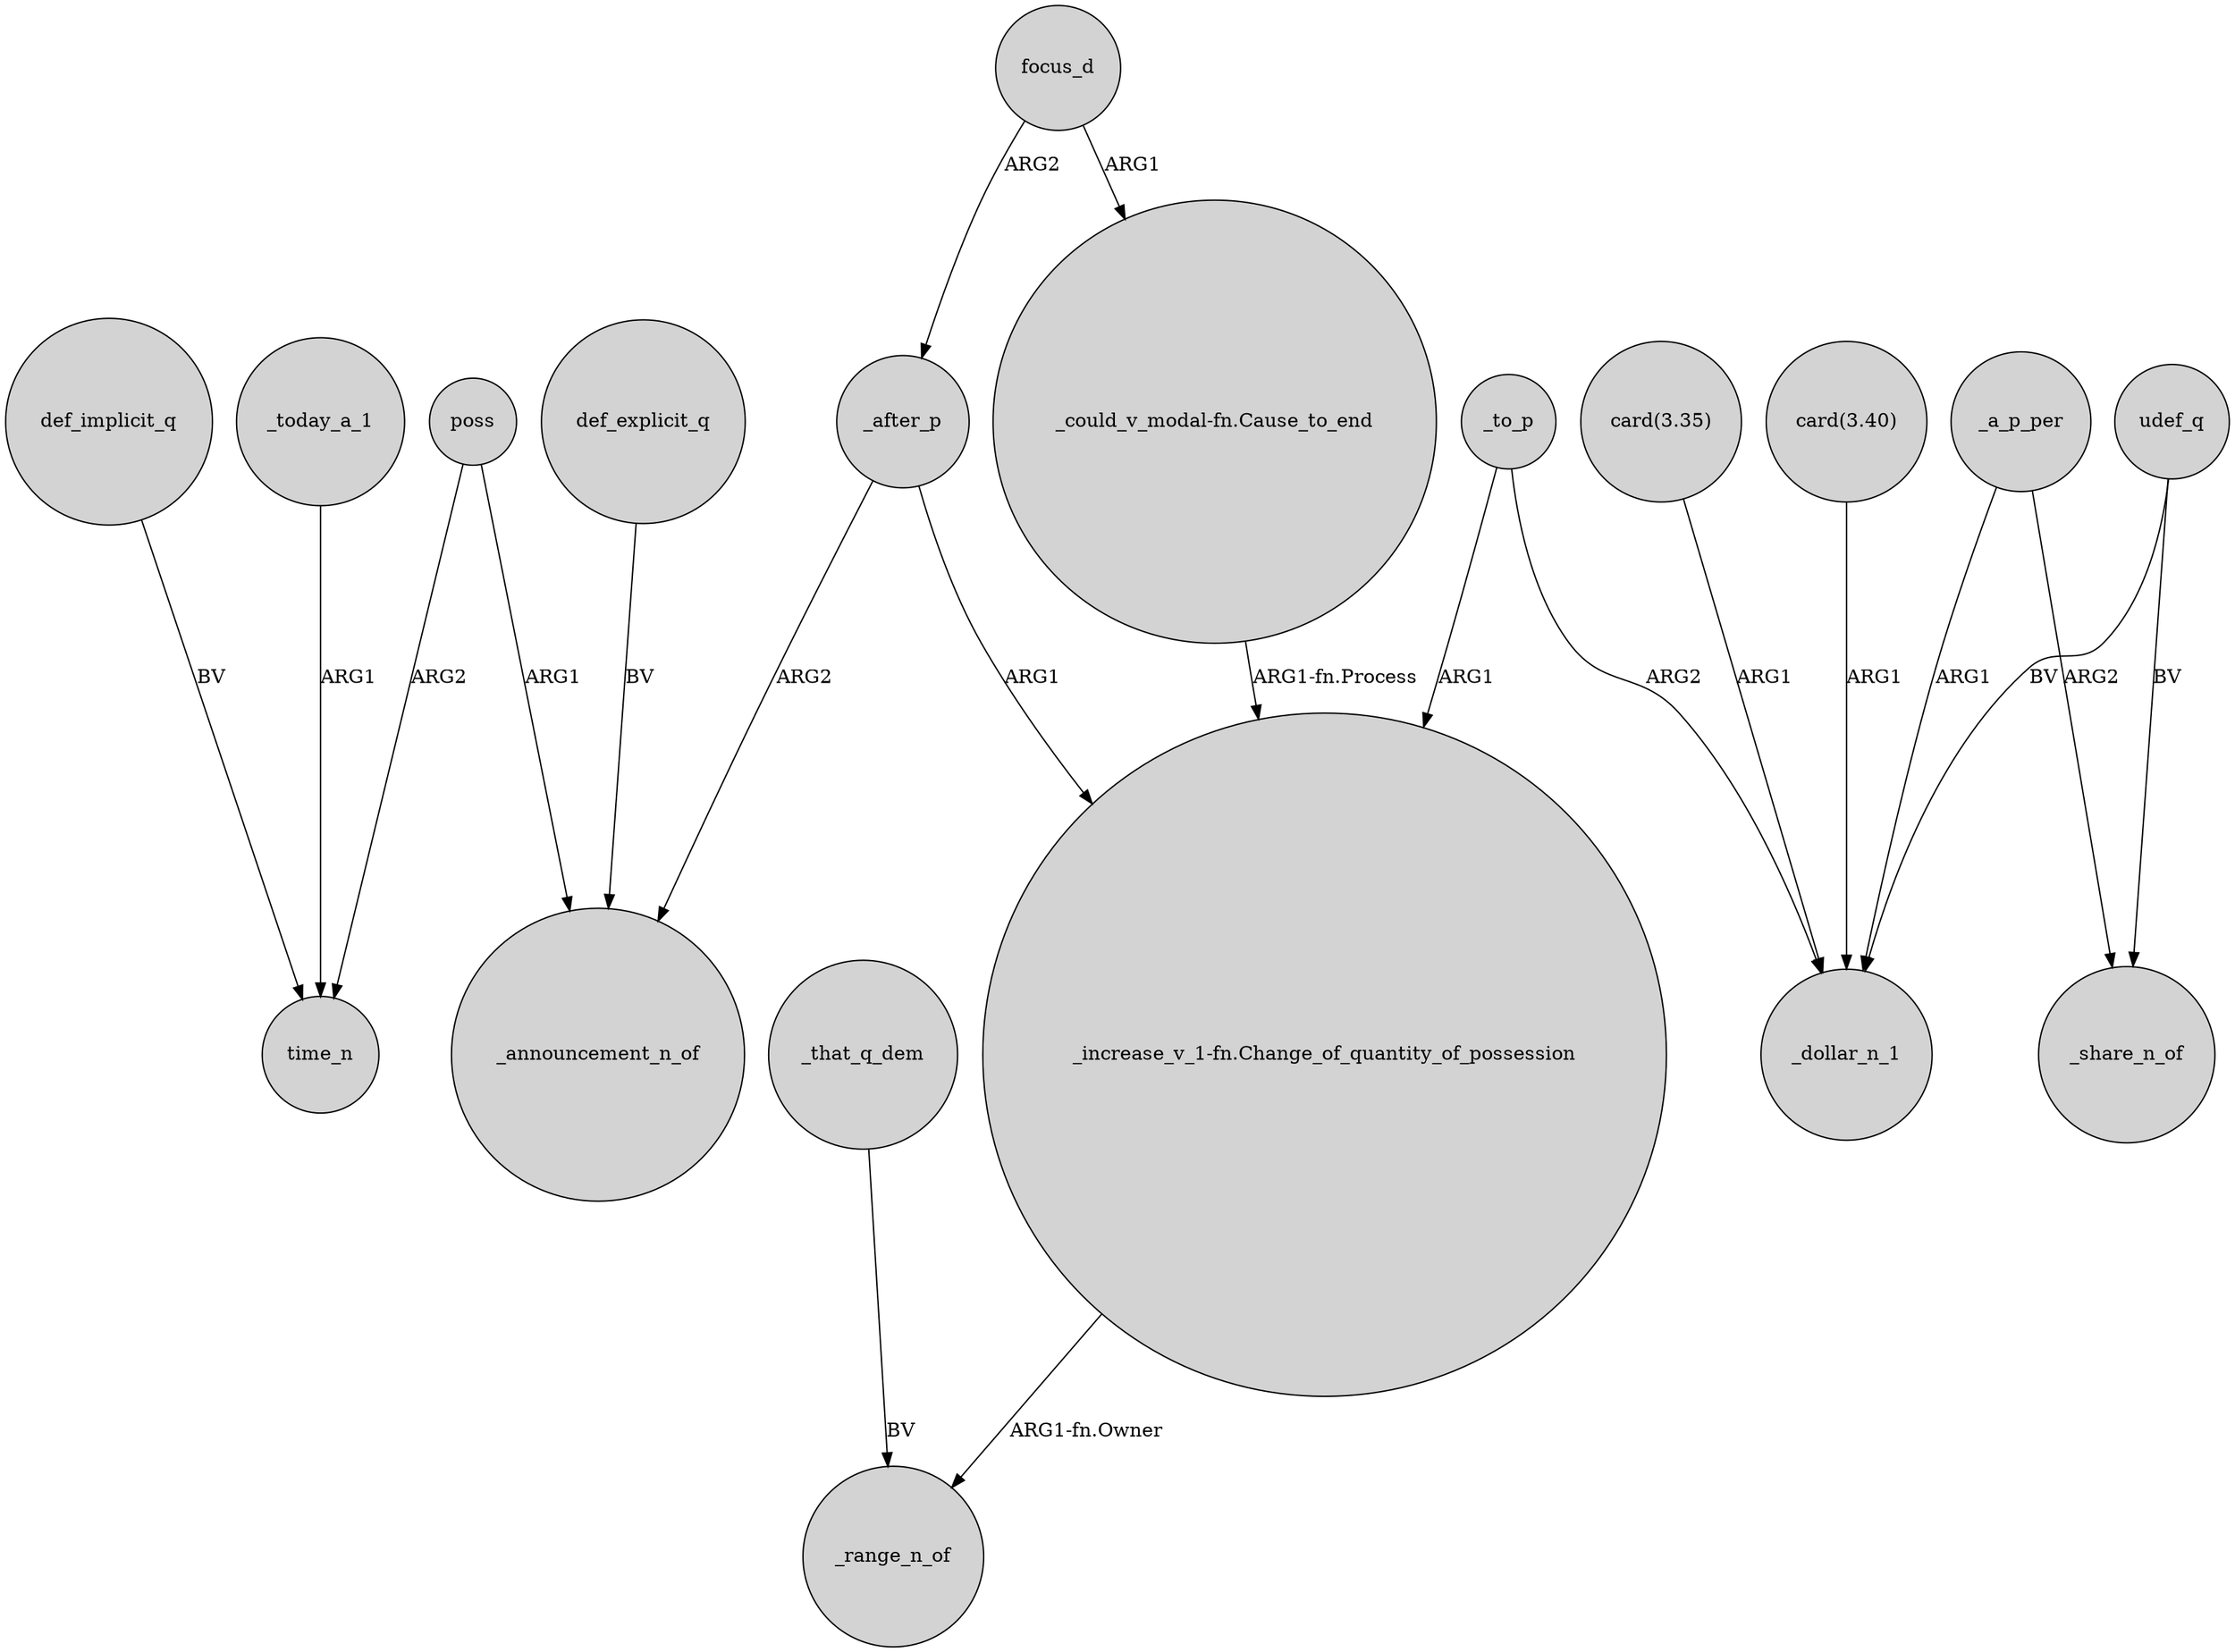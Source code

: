 digraph {
	node [shape=circle style=filled]
	_after_p -> _announcement_n_of [label=ARG2]
	focus_d -> "_could_v_modal-fn.Cause_to_end" [label=ARG1]
	poss -> _announcement_n_of [label=ARG1]
	_to_p -> _dollar_n_1 [label=ARG2]
	_after_p -> "_increase_v_1-fn.Change_of_quantity_of_possession" [label=ARG1]
	_a_p_per -> _share_n_of [label=ARG2]
	"_increase_v_1-fn.Change_of_quantity_of_possession" -> _range_n_of [label="ARG1-fn.Owner"]
	udef_q -> _share_n_of [label=BV]
	udef_q -> _dollar_n_1 [label=BV]
	"card(3.40)" -> _dollar_n_1 [label=ARG1]
	focus_d -> _after_p [label=ARG2]
	_a_p_per -> _dollar_n_1 [label=ARG1]
	_today_a_1 -> time_n [label=ARG1]
	poss -> time_n [label=ARG2]
	"card(3.35)" -> _dollar_n_1 [label=ARG1]
	"_could_v_modal-fn.Cause_to_end" -> "_increase_v_1-fn.Change_of_quantity_of_possession" [label="ARG1-fn.Process"]
	def_implicit_q -> time_n [label=BV]
	def_explicit_q -> _announcement_n_of [label=BV]
	_to_p -> "_increase_v_1-fn.Change_of_quantity_of_possession" [label=ARG1]
	_that_q_dem -> _range_n_of [label=BV]
}
